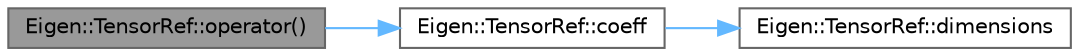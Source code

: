 digraph "Eigen::TensorRef::operator()"
{
 // LATEX_PDF_SIZE
  bgcolor="transparent";
  edge [fontname=Helvetica,fontsize=10,labelfontname=Helvetica,labelfontsize=10];
  node [fontname=Helvetica,fontsize=10,shape=box,height=0.2,width=0.4];
  rankdir="LR";
  Node1 [id="Node000001",label="Eigen::TensorRef::operator()",height=0.2,width=0.4,color="gray40", fillcolor="grey60", style="filled", fontcolor="black",tooltip=" "];
  Node1 -> Node2 [id="edge1_Node000001_Node000002",color="steelblue1",style="solid",tooltip=" "];
  Node2 [id="Node000002",label="Eigen::TensorRef::coeff",height=0.2,width=0.4,color="grey40", fillcolor="white", style="filled",URL="$class_eigen_1_1_tensor_ref.html#a42cc669aea64fb4d84b689abd9686524",tooltip=" "];
  Node2 -> Node3 [id="edge2_Node000002_Node000003",color="steelblue1",style="solid",tooltip=" "];
  Node3 [id="Node000003",label="Eigen::TensorRef::dimensions",height=0.2,width=0.4,color="grey40", fillcolor="white", style="filled",URL="$class_eigen_1_1_tensor_ref.html#a2bab255be5380f1caa8a143331a7b8c3",tooltip=" "];
}
